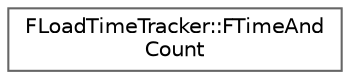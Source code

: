 digraph "Graphical Class Hierarchy"
{
 // INTERACTIVE_SVG=YES
 // LATEX_PDF_SIZE
  bgcolor="transparent";
  edge [fontname=Helvetica,fontsize=10,labelfontname=Helvetica,labelfontsize=10];
  node [fontname=Helvetica,fontsize=10,shape=box,height=0.2,width=0.4];
  rankdir="LR";
  Node0 [id="Node000000",label="FLoadTimeTracker::FTimeAnd\lCount",height=0.2,width=0.4,color="grey40", fillcolor="white", style="filled",URL="$d8/d02/structFLoadTimeTracker_1_1FTimeAndCount.html",tooltip="Track a time and count for a stat."];
}
